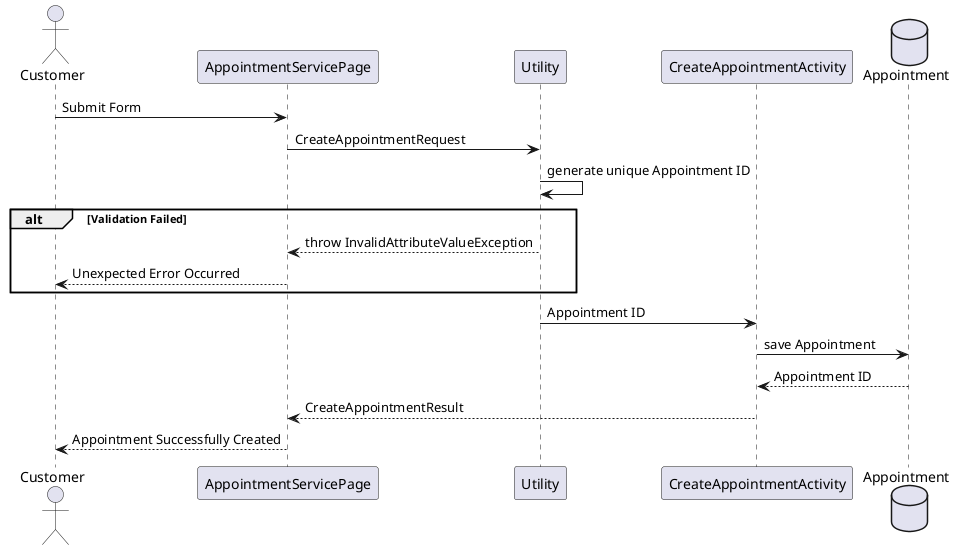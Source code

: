 @startuml
actor Customer
participant AppointmentServicePage
participant Utility
participant CreateAppointmentActivity
database Appointment

Customer -> AppointmentServicePage : Submit Form
AppointmentServicePage -> Utility : CreateAppointmentRequest
Utility -> Utility : generate unique Appointment ID

alt Validation Failed
AppointmentServicePage <-- Utility : throw InvalidAttributeValueException
Customer <-- AppointmentServicePage : Unexpected Error Occurred
end

Utility -> CreateAppointmentActivity : Appointment ID
CreateAppointmentActivity -> Appointment : save Appointment
CreateAppointmentActivity <-- Appointment : Appointment ID
AppointmentServicePage <-- CreateAppointmentActivity : CreateAppointmentResult
Customer <-- AppointmentServicePage : Appointment Successfully Created
@enduml